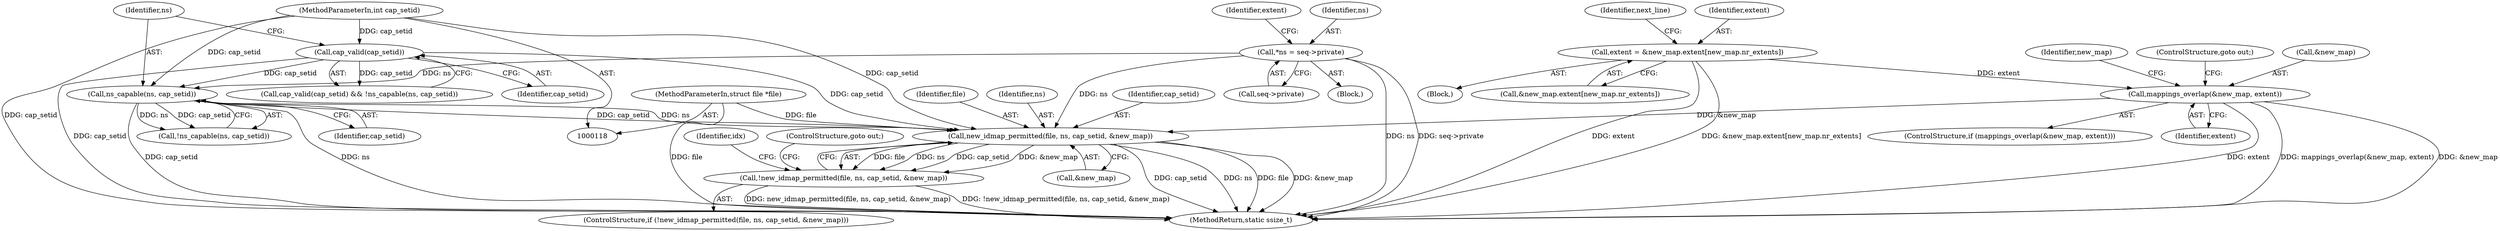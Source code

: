 digraph "0_linux_6708075f104c3c9b04b23336bb0366ca30c3931b@pointer" {
"1000425" [label="(Call,new_idmap_permitted(file, ns, cap_setid, &new_map))"];
"1000119" [label="(MethodParameterIn,struct file *file)"];
"1000134" [label="(Call,*ns = seq->private)"];
"1000176" [label="(Call,ns_capable(ns, cap_setid))"];
"1000173" [label="(Call,cap_valid(cap_setid))"];
"1000123" [label="(MethodParameterIn,int cap_setid)"];
"1000392" [label="(Call,mappings_overlap(&new_map, extent))"];
"1000244" [label="(Call,extent = &new_map.extent[new_map.nr_extents])"];
"1000424" [label="(Call,!new_idmap_permitted(file, ns, cap_setid, &new_map))"];
"1000434" [label="(Identifier,idx)"];
"1000135" [label="(Identifier,ns)"];
"1000399" [label="(Identifier,new_map)"];
"1000246" [label="(Call,&new_map.extent[new_map.nr_extents])"];
"1000245" [label="(Identifier,extent)"];
"1000429" [label="(Call,&new_map)"];
"1000175" [label="(Call,!ns_capable(ns, cap_setid))"];
"1000176" [label="(Call,ns_capable(ns, cap_setid))"];
"1000119" [label="(MethodParameterIn,struct file *file)"];
"1000426" [label="(Identifier,file)"];
"1000395" [label="(Identifier,extent)"];
"1000174" [label="(Identifier,cap_setid)"];
"1000518" [label="(MethodReturn,static ssize_t)"];
"1000427" [label="(Identifier,ns)"];
"1000178" [label="(Identifier,cap_setid)"];
"1000244" [label="(Call,extent = &new_map.extent[new_map.nr_extents])"];
"1000177" [label="(Identifier,ns)"];
"1000243" [label="(Block,)"];
"1000425" [label="(Call,new_idmap_permitted(file, ns, cap_setid, &new_map))"];
"1000143" [label="(Identifier,extent)"];
"1000424" [label="(Call,!new_idmap_permitted(file, ns, cap_setid, &new_map))"];
"1000173" [label="(Call,cap_valid(cap_setid))"];
"1000428" [label="(Identifier,cap_setid)"];
"1000396" [label="(ControlStructure,goto out;)"];
"1000392" [label="(Call,mappings_overlap(&new_map, extent))"];
"1000255" [label="(Identifier,next_line)"];
"1000393" [label="(Call,&new_map)"];
"1000431" [label="(ControlStructure,goto out;)"];
"1000123" [label="(MethodParameterIn,int cap_setid)"];
"1000136" [label="(Call,seq->private)"];
"1000391" [label="(ControlStructure,if (mappings_overlap(&new_map, extent)))"];
"1000126" [label="(Block,)"];
"1000134" [label="(Call,*ns = seq->private)"];
"1000423" [label="(ControlStructure,if (!new_idmap_permitted(file, ns, cap_setid, &new_map)))"];
"1000172" [label="(Call,cap_valid(cap_setid) && !ns_capable(ns, cap_setid))"];
"1000425" -> "1000424"  [label="AST: "];
"1000425" -> "1000429"  [label="CFG: "];
"1000426" -> "1000425"  [label="AST: "];
"1000427" -> "1000425"  [label="AST: "];
"1000428" -> "1000425"  [label="AST: "];
"1000429" -> "1000425"  [label="AST: "];
"1000424" -> "1000425"  [label="CFG: "];
"1000425" -> "1000518"  [label="DDG: cap_setid"];
"1000425" -> "1000518"  [label="DDG: ns"];
"1000425" -> "1000518"  [label="DDG: file"];
"1000425" -> "1000518"  [label="DDG: &new_map"];
"1000425" -> "1000424"  [label="DDG: file"];
"1000425" -> "1000424"  [label="DDG: ns"];
"1000425" -> "1000424"  [label="DDG: cap_setid"];
"1000425" -> "1000424"  [label="DDG: &new_map"];
"1000119" -> "1000425"  [label="DDG: file"];
"1000134" -> "1000425"  [label="DDG: ns"];
"1000176" -> "1000425"  [label="DDG: ns"];
"1000176" -> "1000425"  [label="DDG: cap_setid"];
"1000173" -> "1000425"  [label="DDG: cap_setid"];
"1000123" -> "1000425"  [label="DDG: cap_setid"];
"1000392" -> "1000425"  [label="DDG: &new_map"];
"1000119" -> "1000118"  [label="AST: "];
"1000119" -> "1000518"  [label="DDG: file"];
"1000134" -> "1000126"  [label="AST: "];
"1000134" -> "1000136"  [label="CFG: "];
"1000135" -> "1000134"  [label="AST: "];
"1000136" -> "1000134"  [label="AST: "];
"1000143" -> "1000134"  [label="CFG: "];
"1000134" -> "1000518"  [label="DDG: ns"];
"1000134" -> "1000518"  [label="DDG: seq->private"];
"1000134" -> "1000176"  [label="DDG: ns"];
"1000176" -> "1000175"  [label="AST: "];
"1000176" -> "1000178"  [label="CFG: "];
"1000177" -> "1000176"  [label="AST: "];
"1000178" -> "1000176"  [label="AST: "];
"1000175" -> "1000176"  [label="CFG: "];
"1000176" -> "1000518"  [label="DDG: cap_setid"];
"1000176" -> "1000518"  [label="DDG: ns"];
"1000176" -> "1000175"  [label="DDG: ns"];
"1000176" -> "1000175"  [label="DDG: cap_setid"];
"1000173" -> "1000176"  [label="DDG: cap_setid"];
"1000123" -> "1000176"  [label="DDG: cap_setid"];
"1000173" -> "1000172"  [label="AST: "];
"1000173" -> "1000174"  [label="CFG: "];
"1000174" -> "1000173"  [label="AST: "];
"1000177" -> "1000173"  [label="CFG: "];
"1000172" -> "1000173"  [label="CFG: "];
"1000173" -> "1000518"  [label="DDG: cap_setid"];
"1000173" -> "1000172"  [label="DDG: cap_setid"];
"1000123" -> "1000173"  [label="DDG: cap_setid"];
"1000123" -> "1000118"  [label="AST: "];
"1000123" -> "1000518"  [label="DDG: cap_setid"];
"1000392" -> "1000391"  [label="AST: "];
"1000392" -> "1000395"  [label="CFG: "];
"1000393" -> "1000392"  [label="AST: "];
"1000395" -> "1000392"  [label="AST: "];
"1000396" -> "1000392"  [label="CFG: "];
"1000399" -> "1000392"  [label="CFG: "];
"1000392" -> "1000518"  [label="DDG: mappings_overlap(&new_map, extent)"];
"1000392" -> "1000518"  [label="DDG: &new_map"];
"1000392" -> "1000518"  [label="DDG: extent"];
"1000244" -> "1000392"  [label="DDG: extent"];
"1000244" -> "1000243"  [label="AST: "];
"1000244" -> "1000246"  [label="CFG: "];
"1000245" -> "1000244"  [label="AST: "];
"1000246" -> "1000244"  [label="AST: "];
"1000255" -> "1000244"  [label="CFG: "];
"1000244" -> "1000518"  [label="DDG: extent"];
"1000244" -> "1000518"  [label="DDG: &new_map.extent[new_map.nr_extents]"];
"1000424" -> "1000423"  [label="AST: "];
"1000431" -> "1000424"  [label="CFG: "];
"1000434" -> "1000424"  [label="CFG: "];
"1000424" -> "1000518"  [label="DDG: new_idmap_permitted(file, ns, cap_setid, &new_map)"];
"1000424" -> "1000518"  [label="DDG: !new_idmap_permitted(file, ns, cap_setid, &new_map)"];
}
